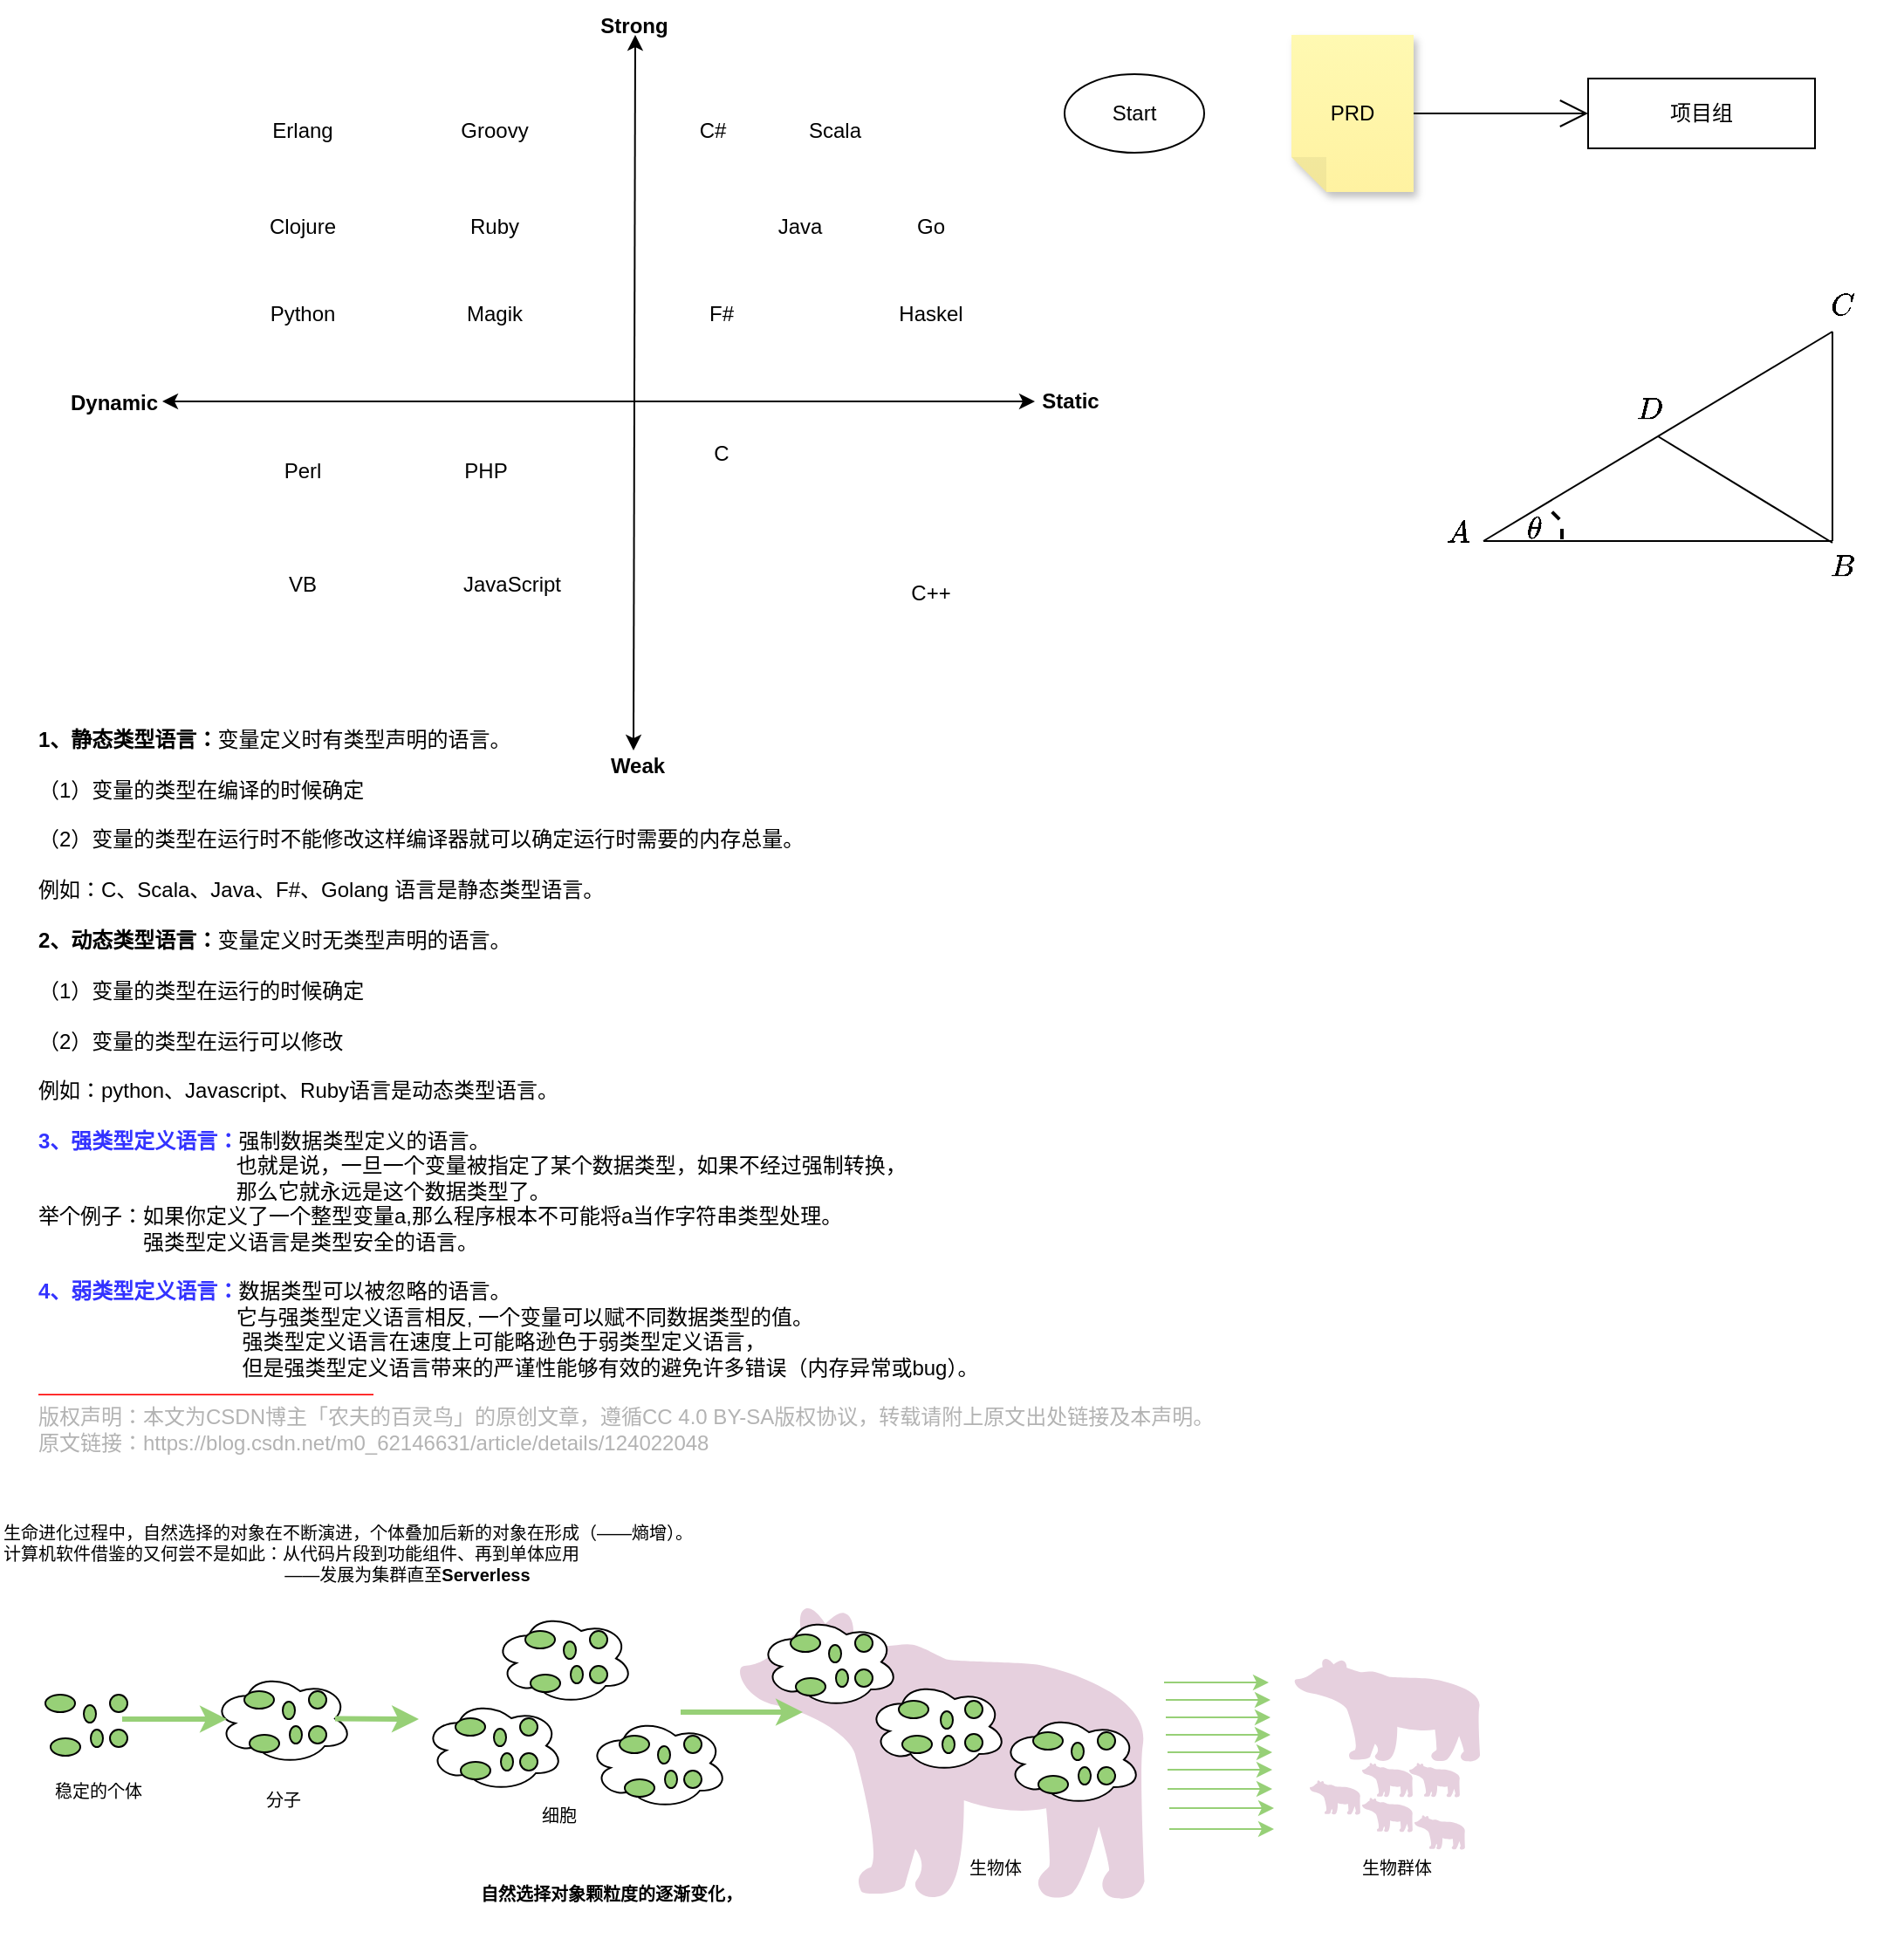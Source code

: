 <mxfile version="20.5.3" type="github">
  <diagram id="FsugTDZhsFtz22bxQlfl" name="第 1 页">
    <mxGraphModel dx="613" dy="744" grid="1" gridSize="10" guides="1" tooltips="1" connect="1" arrows="1" fold="1" page="1" pageScale="1" pageWidth="827" pageHeight="1169" math="1" shadow="0">
      <root>
        <mxCell id="0" />
        <mxCell id="1" parent="0" />
        <mxCell id="dU-uhVvhrNW5YeMp7AV7-25" value="&lt;div&gt;&lt;b&gt;1、静态类型语言：&lt;/b&gt;变量定义时有类型声明的语言。&lt;/div&gt;&lt;div&gt;&lt;br&gt;&lt;/div&gt;&lt;div&gt;（1）变量的类型在编译的时候确定&lt;/div&gt;&lt;div&gt;&lt;br&gt;&lt;/div&gt;&lt;div&gt;（2）变量的类型在运行时不能修改这样编译器就可以确定运行时需要的内存总量。&lt;/div&gt;&lt;div&gt;&lt;br&gt;&lt;/div&gt;&lt;div&gt;例如：C、Scala、Java、F#、Golang 语言是静态类型语言。&lt;/div&gt;&lt;div&gt;&lt;br&gt;&lt;/div&gt;&lt;div&gt;&lt;b&gt;2、动态类型语言：&lt;/b&gt;变量定义时无类型声明的语言。&lt;/div&gt;&lt;div&gt;&lt;br&gt;&lt;/div&gt;&lt;div&gt;（1）变量的类型在运行的时候确定&lt;/div&gt;&lt;div&gt;&lt;br&gt;&lt;/div&gt;&lt;div&gt;（2）变量的类型在运行可以修改&lt;/div&gt;&lt;div&gt;&lt;br&gt;&lt;/div&gt;&lt;div&gt;例如：python、Javascript、Ruby语言是动态类型语言。&lt;/div&gt;&lt;div&gt;&lt;br&gt;&lt;/div&gt;&lt;div&gt;&lt;b&gt;&lt;font color=&quot;#3333ff&quot;&gt;3、强类型定义语言：&lt;/font&gt;&lt;/b&gt;强制数据类型定义的语言。&lt;/div&gt;&lt;div&gt;&amp;nbsp; &amp;nbsp; &amp;nbsp; &amp;nbsp; &amp;nbsp; &amp;nbsp; &amp;nbsp; &amp;nbsp; &amp;nbsp; &amp;nbsp; &amp;nbsp; &amp;nbsp; &amp;nbsp; &amp;nbsp; &amp;nbsp; &amp;nbsp; &amp;nbsp; 也就是说，一旦一个变量被指定了某个数据类型，如果不经过强制转换，&lt;/div&gt;&lt;div&gt;&amp;nbsp; &amp;nbsp; &amp;nbsp; &amp;nbsp; &amp;nbsp; &amp;nbsp; &amp;nbsp; &amp;nbsp; &amp;nbsp; &amp;nbsp; &amp;nbsp; &amp;nbsp; &amp;nbsp; &amp;nbsp; &amp;nbsp; &amp;nbsp; &amp;nbsp; 那么它就永远是这个数据类型了。&lt;/div&gt;&lt;div&gt;举个例子：如果你定义了一个整型变量a,那么程序根本不可能将a当作字符串类型处理。&lt;/div&gt;&lt;div&gt;&amp;nbsp; &amp;nbsp; &amp;nbsp; &amp;nbsp; &amp;nbsp; &amp;nbsp; &amp;nbsp; &amp;nbsp; &amp;nbsp; 强类型定义语言是类型安全的语言。&lt;/div&gt;&lt;div&gt;&lt;br&gt;&lt;/div&gt;&lt;div&gt;&lt;b&gt;&lt;font color=&quot;#3333ff&quot;&gt;4、弱类型定义语言：&lt;/font&gt;&lt;/b&gt;数据类型可以被忽略的语言。&lt;/div&gt;&lt;div&gt;&amp;nbsp; &amp;nbsp; &amp;nbsp; &amp;nbsp; &amp;nbsp; &amp;nbsp; &amp;nbsp; &amp;nbsp; &amp;nbsp; &amp;nbsp; &amp;nbsp; &amp;nbsp; &amp;nbsp; &amp;nbsp; &amp;nbsp; &amp;nbsp; &amp;nbsp; 它与强类型定义语言相反, 一个变量可以赋不同数据类型的值。&lt;/div&gt;&lt;div&gt;&amp;nbsp; &amp;nbsp; &amp;nbsp; &amp;nbsp; &amp;nbsp; &amp;nbsp; &amp;nbsp; &amp;nbsp; &amp;nbsp; &amp;nbsp; &amp;nbsp; &amp;nbsp; &amp;nbsp; &amp;nbsp; &amp;nbsp; &amp;nbsp; &amp;nbsp; &amp;nbsp;强类型定义语言在速度上可能略逊色于弱类型定义语言，&lt;/div&gt;&lt;div&gt;&amp;nbsp; &amp;nbsp; &amp;nbsp; &amp;nbsp; &amp;nbsp; &amp;nbsp; &amp;nbsp; &amp;nbsp; &amp;nbsp; &amp;nbsp; &amp;nbsp; &amp;nbsp; &amp;nbsp; &amp;nbsp; &amp;nbsp; &amp;nbsp; &amp;nbsp; &amp;nbsp;但是强类型定义语言带来的严谨性能够有效的避免许多错误（内存异常或bug）。&lt;/div&gt;&lt;div&gt;&lt;font color=&quot;#ff0000&quot;&gt;————————————————&lt;/font&gt;&lt;/div&gt;&lt;div&gt;&lt;font color=&quot;#b3b3b3&quot;&gt;版权声明：本文为CSDN博主「农夫的百灵鸟」的原创文章，遵循CC 4.0 BY-SA版权协议，转载请附上原文出处链接及本声明。&lt;/font&gt;&lt;/div&gt;&lt;div&gt;&lt;font color=&quot;#b3b3b3&quot;&gt;原文链接：https://blog.csdn.net/m0_62146631/article/details/124022048&lt;/font&gt;&lt;/div&gt;" style="text;html=1;align=left;verticalAlign=middle;resizable=0;points=[];autosize=1;strokeColor=none;fillColor=none;" parent="1" vertex="1">
          <mxGeometry x="30" y="440" width="700" height="430" as="geometry" />
        </mxCell>
        <mxCell id="dU-uhVvhrNW5YeMp7AV7-26" value="" style="group" parent="1" vertex="1" connectable="0">
          <mxGeometry x="40" y="30" width="613" height="460" as="geometry" />
        </mxCell>
        <mxCell id="dU-uhVvhrNW5YeMp7AV7-1" value="" style="endArrow=classic;startArrow=classic;html=1;rounded=0;" parent="dU-uhVvhrNW5YeMp7AV7-26" edge="1">
          <mxGeometry width="50" height="50" relative="1" as="geometry">
            <mxPoint x="63" y="230" as="sourcePoint" />
            <mxPoint x="563" y="230" as="targetPoint" />
          </mxGeometry>
        </mxCell>
        <mxCell id="dU-uhVvhrNW5YeMp7AV7-2" value="" style="endArrow=classic;startArrow=classic;html=1;rounded=0;" parent="dU-uhVvhrNW5YeMp7AV7-26" edge="1">
          <mxGeometry width="50" height="50" relative="1" as="geometry">
            <mxPoint x="334" y="20" as="sourcePoint" />
            <mxPoint x="333" y="430" as="targetPoint" />
          </mxGeometry>
        </mxCell>
        <mxCell id="dU-uhVvhrNW5YeMp7AV7-3" value="&lt;b&gt;Weak&lt;/b&gt;" style="text;html=1;align=center;verticalAlign=middle;resizable=0;points=[];autosize=1;strokeColor=none;fillColor=none;" parent="dU-uhVvhrNW5YeMp7AV7-26" vertex="1">
          <mxGeometry x="310" y="424" width="50" height="30" as="geometry" />
        </mxCell>
        <mxCell id="dU-uhVvhrNW5YeMp7AV7-4" value="&lt;b&gt;Strong&lt;/b&gt;" style="text;html=1;align=center;verticalAlign=middle;resizable=0;points=[];autosize=1;strokeColor=none;fillColor=none;" parent="dU-uhVvhrNW5YeMp7AV7-26" vertex="1">
          <mxGeometry x="303" width="60" height="30" as="geometry" />
        </mxCell>
        <mxCell id="dU-uhVvhrNW5YeMp7AV7-5" value="&lt;b&gt;Static&lt;/b&gt;" style="text;html=1;align=center;verticalAlign=middle;resizable=0;points=[];autosize=1;strokeColor=none;fillColor=none;" parent="dU-uhVvhrNW5YeMp7AV7-26" vertex="1">
          <mxGeometry x="553" y="215" width="60" height="30" as="geometry" />
        </mxCell>
        <mxCell id="dU-uhVvhrNW5YeMp7AV7-6" value="&lt;b&gt;Dynamic&lt;/b&gt;" style="text;html=1;align=center;verticalAlign=middle;resizable=0;points=[];autosize=1;strokeColor=none;fillColor=none;" parent="dU-uhVvhrNW5YeMp7AV7-26" vertex="1">
          <mxGeometry y="216" width="70" height="30" as="geometry" />
        </mxCell>
        <mxCell id="dU-uhVvhrNW5YeMp7AV7-7" value="C#" style="text;html=1;align=center;verticalAlign=middle;resizable=0;points=[];autosize=1;strokeColor=none;fillColor=none;" parent="dU-uhVvhrNW5YeMp7AV7-26" vertex="1">
          <mxGeometry x="358" y="60" width="40" height="30" as="geometry" />
        </mxCell>
        <mxCell id="dU-uhVvhrNW5YeMp7AV7-8" value="Scala" style="text;html=1;align=center;verticalAlign=middle;resizable=0;points=[];autosize=1;strokeColor=none;fillColor=none;" parent="dU-uhVvhrNW5YeMp7AV7-26" vertex="1">
          <mxGeometry x="423" y="60" width="50" height="30" as="geometry" />
        </mxCell>
        <mxCell id="dU-uhVvhrNW5YeMp7AV7-9" value="Java" style="text;html=1;align=center;verticalAlign=middle;resizable=0;points=[];autosize=1;strokeColor=none;fillColor=none;" parent="dU-uhVvhrNW5YeMp7AV7-26" vertex="1">
          <mxGeometry x="403" y="115" width="50" height="30" as="geometry" />
        </mxCell>
        <mxCell id="dU-uhVvhrNW5YeMp7AV7-10" value="Go" style="text;html=1;align=center;verticalAlign=middle;resizable=0;points=[];autosize=1;strokeColor=none;fillColor=none;" parent="dU-uhVvhrNW5YeMp7AV7-26" vertex="1">
          <mxGeometry x="483" y="115" width="40" height="30" as="geometry" />
        </mxCell>
        <mxCell id="dU-uhVvhrNW5YeMp7AV7-11" value="F#" style="text;html=1;align=center;verticalAlign=middle;resizable=0;points=[];autosize=1;strokeColor=none;fillColor=none;" parent="dU-uhVvhrNW5YeMp7AV7-26" vertex="1">
          <mxGeometry x="363" y="165" width="40" height="30" as="geometry" />
        </mxCell>
        <mxCell id="dU-uhVvhrNW5YeMp7AV7-12" value="Haskel" style="text;html=1;align=center;verticalAlign=middle;resizable=0;points=[];autosize=1;strokeColor=none;fillColor=none;" parent="dU-uhVvhrNW5YeMp7AV7-26" vertex="1">
          <mxGeometry x="473" y="165" width="60" height="30" as="geometry" />
        </mxCell>
        <mxCell id="dU-uhVvhrNW5YeMp7AV7-13" value="Erlang" style="text;html=1;align=center;verticalAlign=middle;resizable=0;points=[];autosize=1;strokeColor=none;fillColor=none;" parent="dU-uhVvhrNW5YeMp7AV7-26" vertex="1">
          <mxGeometry x="113" y="60" width="60" height="30" as="geometry" />
        </mxCell>
        <mxCell id="dU-uhVvhrNW5YeMp7AV7-14" value="Groovy" style="text;html=1;align=center;verticalAlign=middle;resizable=0;points=[];autosize=1;strokeColor=none;fillColor=none;" parent="dU-uhVvhrNW5YeMp7AV7-26" vertex="1">
          <mxGeometry x="223" y="60" width="60" height="30" as="geometry" />
        </mxCell>
        <mxCell id="dU-uhVvhrNW5YeMp7AV7-15" value="Clojure" style="text;html=1;align=center;verticalAlign=middle;resizable=0;points=[];autosize=1;strokeColor=none;fillColor=none;" parent="dU-uhVvhrNW5YeMp7AV7-26" vertex="1">
          <mxGeometry x="113" y="115" width="60" height="30" as="geometry" />
        </mxCell>
        <mxCell id="dU-uhVvhrNW5YeMp7AV7-16" value="Ruby" style="text;html=1;align=center;verticalAlign=middle;resizable=0;points=[];autosize=1;strokeColor=none;fillColor=none;" parent="dU-uhVvhrNW5YeMp7AV7-26" vertex="1">
          <mxGeometry x="228" y="115" width="50" height="30" as="geometry" />
        </mxCell>
        <mxCell id="dU-uhVvhrNW5YeMp7AV7-17" value="Python" style="text;html=1;align=center;verticalAlign=middle;resizable=0;points=[];autosize=1;strokeColor=none;fillColor=none;" parent="dU-uhVvhrNW5YeMp7AV7-26" vertex="1">
          <mxGeometry x="113" y="165" width="60" height="30" as="geometry" />
        </mxCell>
        <mxCell id="dU-uhVvhrNW5YeMp7AV7-18" value="Magik" style="text;html=1;align=center;verticalAlign=middle;resizable=0;points=[];autosize=1;strokeColor=none;fillColor=none;" parent="dU-uhVvhrNW5YeMp7AV7-26" vertex="1">
          <mxGeometry x="223" y="165" width="60" height="30" as="geometry" />
        </mxCell>
        <mxCell id="dU-uhVvhrNW5YeMp7AV7-19" value="Perl" style="text;html=1;align=center;verticalAlign=middle;resizable=0;points=[];autosize=1;strokeColor=none;fillColor=none;" parent="dU-uhVvhrNW5YeMp7AV7-26" vertex="1">
          <mxGeometry x="123" y="255" width="40" height="30" as="geometry" />
        </mxCell>
        <mxCell id="dU-uhVvhrNW5YeMp7AV7-20" value="PHP" style="text;html=1;align=center;verticalAlign=middle;resizable=0;points=[];autosize=1;strokeColor=none;fillColor=none;" parent="dU-uhVvhrNW5YeMp7AV7-26" vertex="1">
          <mxGeometry x="223" y="255" width="50" height="30" as="geometry" />
        </mxCell>
        <mxCell id="dU-uhVvhrNW5YeMp7AV7-21" value="VB" style="text;html=1;align=center;verticalAlign=middle;resizable=0;points=[];autosize=1;strokeColor=none;fillColor=none;" parent="dU-uhVvhrNW5YeMp7AV7-26" vertex="1">
          <mxGeometry x="123" y="320" width="40" height="30" as="geometry" />
        </mxCell>
        <mxCell id="dU-uhVvhrNW5YeMp7AV7-22" value="JavaScript" style="text;html=1;align=center;verticalAlign=middle;resizable=0;points=[];autosize=1;strokeColor=none;fillColor=none;" parent="dU-uhVvhrNW5YeMp7AV7-26" vertex="1">
          <mxGeometry x="223" y="320" width="80" height="30" as="geometry" />
        </mxCell>
        <mxCell id="dU-uhVvhrNW5YeMp7AV7-23" value="C" style="text;html=1;align=center;verticalAlign=middle;resizable=0;points=[];autosize=1;strokeColor=none;fillColor=none;" parent="dU-uhVvhrNW5YeMp7AV7-26" vertex="1">
          <mxGeometry x="368" y="245" width="30" height="30" as="geometry" />
        </mxCell>
        <mxCell id="dU-uhVvhrNW5YeMp7AV7-24" value="C++" style="text;html=1;align=center;verticalAlign=middle;resizable=0;points=[];autosize=1;strokeColor=none;fillColor=none;" parent="dU-uhVvhrNW5YeMp7AV7-26" vertex="1">
          <mxGeometry x="478" y="325" width="50" height="30" as="geometry" />
        </mxCell>
        <mxCell id="dU-uhVvhrNW5YeMp7AV7-145" value="&lt;div style=&quot;&quot;&gt;&lt;span style=&quot;color: rgb(0, 0, 0); background-color: initial;&quot;&gt;生命进化过程中，自然选择的对象在不断演进，个体叠加后新的对象在形成（——熵增）。&lt;/span&gt;&lt;/div&gt;&lt;font color=&quot;#000000&quot;&gt;&lt;div style=&quot;&quot;&gt;&lt;span style=&quot;background-color: initial;&quot;&gt;计算机软件借鉴的又何尝不是如此：从代码片段到功能组件、再到单体应用&lt;/span&gt;&lt;/div&gt;&lt;div style=&quot;&quot;&gt;&lt;span style=&quot;background-color: initial;&quot;&gt;&amp;nbsp; &amp;nbsp; &amp;nbsp; &amp;nbsp; &amp;nbsp; &amp;nbsp; &amp;nbsp; &amp;nbsp; &amp;nbsp; &amp;nbsp; &amp;nbsp; &amp;nbsp; &amp;nbsp; &amp;nbsp; &amp;nbsp; &amp;nbsp; &amp;nbsp; &amp;nbsp; &amp;nbsp; &amp;nbsp; &amp;nbsp; &amp;nbsp; &amp;nbsp; &amp;nbsp; &amp;nbsp; &amp;nbsp; &amp;nbsp; &amp;nbsp; &amp;nbsp; ——发展为集群直至&lt;/span&gt;&lt;b style=&quot;background-color: initial;&quot;&gt;Serverless&lt;/b&gt;&lt;/div&gt;&lt;/font&gt;" style="text;html=1;align=left;verticalAlign=middle;resizable=0;points=[];autosize=1;strokeColor=none;fillColor=none;fontSize=10;fontColor=#B3B3B3;" parent="1" vertex="1">
          <mxGeometry x="10" y="890" width="500" height="60" as="geometry" />
        </mxCell>
        <mxCell id="dU-uhVvhrNW5YeMp7AV7-151" value="" style="group" parent="1" vertex="1" connectable="0">
          <mxGeometry x="25.5" y="950" width="644.5" height="190" as="geometry" />
        </mxCell>
        <mxCell id="dU-uhVvhrNW5YeMp7AV7-149" value="" style="shape=mxgraph.signs.animals.bear_2;html=1;pointerEvents=1;fillColor=#E6D0DE;strokeColor=none;verticalLabelPosition=bottom;verticalAlign=top;align=center;sketch=0;fontSize=10;fontColor=#000000;" parent="dU-uhVvhrNW5YeMp7AV7-151" vertex="1">
          <mxGeometry x="404.5" width="240" height="170" as="geometry" />
        </mxCell>
        <mxCell id="dU-uhVvhrNW5YeMp7AV7-28" value="" style="ellipse;whiteSpace=wrap;html=1;fontSize=10;fontColor=#B3B3B3;fillColor=#97D077;" parent="dU-uhVvhrNW5YeMp7AV7-151" vertex="1">
          <mxGeometry x="10.5" y="51" width="17" height="10" as="geometry" />
        </mxCell>
        <mxCell id="dU-uhVvhrNW5YeMp7AV7-29" value="" style="ellipse;whiteSpace=wrap;html=1;fontSize=10;fontColor=#B3B3B3;fillColor=#97D077;" parent="dU-uhVvhrNW5YeMp7AV7-151" vertex="1">
          <mxGeometry x="32.5" y="57" width="7" height="10" as="geometry" />
        </mxCell>
        <mxCell id="dU-uhVvhrNW5YeMp7AV7-30" value="" style="ellipse;whiteSpace=wrap;html=1;fontSize=10;fontColor=#B3B3B3;fillColor=#97D077;" parent="dU-uhVvhrNW5YeMp7AV7-151" vertex="1">
          <mxGeometry x="47.5" y="51" width="10" height="10" as="geometry" />
        </mxCell>
        <mxCell id="dU-uhVvhrNW5YeMp7AV7-31" value="" style="ellipse;whiteSpace=wrap;html=1;fontSize=10;fontColor=#B3B3B3;fillColor=#97D077;" parent="dU-uhVvhrNW5YeMp7AV7-151" vertex="1">
          <mxGeometry x="13.5" y="76" width="17" height="10" as="geometry" />
        </mxCell>
        <mxCell id="dU-uhVvhrNW5YeMp7AV7-36" value="" style="ellipse;whiteSpace=wrap;html=1;fontSize=10;fontColor=#B3B3B3;fillColor=#97D077;" parent="dU-uhVvhrNW5YeMp7AV7-151" vertex="1">
          <mxGeometry x="47.5" y="71" width="10" height="10" as="geometry" />
        </mxCell>
        <mxCell id="dU-uhVvhrNW5YeMp7AV7-41" value="" style="ellipse;whiteSpace=wrap;html=1;fontSize=10;fontColor=#B3B3B3;fillColor=#97D077;" parent="dU-uhVvhrNW5YeMp7AV7-151" vertex="1">
          <mxGeometry x="36.5" y="71" width="7" height="10" as="geometry" />
        </mxCell>
        <mxCell id="dU-uhVvhrNW5YeMp7AV7-48" value="" style="group" parent="dU-uhVvhrNW5YeMp7AV7-151" vertex="1" connectable="0">
          <mxGeometry x="106.5" y="38.5" width="80" height="52.5" as="geometry" />
        </mxCell>
        <mxCell id="dU-uhVvhrNW5YeMp7AV7-37" value="" style="ellipse;shape=cloud;whiteSpace=wrap;html=1;fontSize=10;fontColor=#B3B3B3;fillColor=#FFFFFF;" parent="dU-uhVvhrNW5YeMp7AV7-48" vertex="1">
          <mxGeometry width="80" height="52.5" as="geometry" />
        </mxCell>
        <mxCell id="dU-uhVvhrNW5YeMp7AV7-42" value="" style="ellipse;whiteSpace=wrap;html=1;fontSize=10;fontColor=#B3B3B3;fillColor=#97D077;" parent="dU-uhVvhrNW5YeMp7AV7-48" vertex="1">
          <mxGeometry x="18" y="10.5" width="17" height="10" as="geometry" />
        </mxCell>
        <mxCell id="dU-uhVvhrNW5YeMp7AV7-43" value="" style="ellipse;whiteSpace=wrap;html=1;fontSize=10;fontColor=#B3B3B3;fillColor=#97D077;" parent="dU-uhVvhrNW5YeMp7AV7-48" vertex="1">
          <mxGeometry x="40" y="16.5" width="7" height="10" as="geometry" />
        </mxCell>
        <mxCell id="dU-uhVvhrNW5YeMp7AV7-44" value="" style="ellipse;whiteSpace=wrap;html=1;fontSize=10;fontColor=#B3B3B3;fillColor=#97D077;" parent="dU-uhVvhrNW5YeMp7AV7-48" vertex="1">
          <mxGeometry x="55" y="10.5" width="10" height="10" as="geometry" />
        </mxCell>
        <mxCell id="dU-uhVvhrNW5YeMp7AV7-45" value="" style="ellipse;whiteSpace=wrap;html=1;fontSize=10;fontColor=#B3B3B3;fillColor=#97D077;" parent="dU-uhVvhrNW5YeMp7AV7-48" vertex="1">
          <mxGeometry x="21" y="35.5" width="17" height="10" as="geometry" />
        </mxCell>
        <mxCell id="dU-uhVvhrNW5YeMp7AV7-46" value="" style="ellipse;whiteSpace=wrap;html=1;fontSize=10;fontColor=#B3B3B3;fillColor=#97D077;" parent="dU-uhVvhrNW5YeMp7AV7-48" vertex="1">
          <mxGeometry x="55" y="30.5" width="10" height="10" as="geometry" />
        </mxCell>
        <mxCell id="dU-uhVvhrNW5YeMp7AV7-47" value="" style="ellipse;whiteSpace=wrap;html=1;fontSize=10;fontColor=#B3B3B3;fillColor=#97D077;" parent="dU-uhVvhrNW5YeMp7AV7-48" vertex="1">
          <mxGeometry x="44" y="30.5" width="7" height="10" as="geometry" />
        </mxCell>
        <mxCell id="dU-uhVvhrNW5YeMp7AV7-49" value="" style="group" parent="dU-uhVvhrNW5YeMp7AV7-151" vertex="1" connectable="0">
          <mxGeometry x="267.5" y="4" width="80" height="52.5" as="geometry" />
        </mxCell>
        <mxCell id="dU-uhVvhrNW5YeMp7AV7-50" value="" style="ellipse;shape=cloud;whiteSpace=wrap;html=1;fontSize=10;fontColor=#B3B3B3;fillColor=#FFFFFF;" parent="dU-uhVvhrNW5YeMp7AV7-49" vertex="1">
          <mxGeometry width="80" height="52.5" as="geometry" />
        </mxCell>
        <mxCell id="dU-uhVvhrNW5YeMp7AV7-51" value="" style="ellipse;whiteSpace=wrap;html=1;fontSize=10;fontColor=#B3B3B3;fillColor=#97D077;" parent="dU-uhVvhrNW5YeMp7AV7-49" vertex="1">
          <mxGeometry x="18" y="10.5" width="17" height="10" as="geometry" />
        </mxCell>
        <mxCell id="dU-uhVvhrNW5YeMp7AV7-52" value="" style="ellipse;whiteSpace=wrap;html=1;fontSize=10;fontColor=#B3B3B3;fillColor=#97D077;" parent="dU-uhVvhrNW5YeMp7AV7-49" vertex="1">
          <mxGeometry x="40" y="16.5" width="7" height="10" as="geometry" />
        </mxCell>
        <mxCell id="dU-uhVvhrNW5YeMp7AV7-53" value="" style="ellipse;whiteSpace=wrap;html=1;fontSize=10;fontColor=#B3B3B3;fillColor=#97D077;" parent="dU-uhVvhrNW5YeMp7AV7-49" vertex="1">
          <mxGeometry x="55" y="10.5" width="10" height="10" as="geometry" />
        </mxCell>
        <mxCell id="dU-uhVvhrNW5YeMp7AV7-54" value="" style="ellipse;whiteSpace=wrap;html=1;fontSize=10;fontColor=#B3B3B3;fillColor=#97D077;" parent="dU-uhVvhrNW5YeMp7AV7-49" vertex="1">
          <mxGeometry x="21" y="35.5" width="17" height="10" as="geometry" />
        </mxCell>
        <mxCell id="dU-uhVvhrNW5YeMp7AV7-55" value="" style="ellipse;whiteSpace=wrap;html=1;fontSize=10;fontColor=#B3B3B3;fillColor=#97D077;" parent="dU-uhVvhrNW5YeMp7AV7-49" vertex="1">
          <mxGeometry x="55" y="30.5" width="10" height="10" as="geometry" />
        </mxCell>
        <mxCell id="dU-uhVvhrNW5YeMp7AV7-56" value="" style="ellipse;whiteSpace=wrap;html=1;fontSize=10;fontColor=#B3B3B3;fillColor=#97D077;" parent="dU-uhVvhrNW5YeMp7AV7-49" vertex="1">
          <mxGeometry x="44" y="30.5" width="7" height="10" as="geometry" />
        </mxCell>
        <mxCell id="dU-uhVvhrNW5YeMp7AV7-57" value="" style="group" parent="dU-uhVvhrNW5YeMp7AV7-151" vertex="1" connectable="0">
          <mxGeometry x="227.5" y="54" width="80" height="52.5" as="geometry" />
        </mxCell>
        <mxCell id="dU-uhVvhrNW5YeMp7AV7-58" value="" style="ellipse;shape=cloud;whiteSpace=wrap;html=1;fontSize=10;fontColor=#B3B3B3;fillColor=#FFFFFF;" parent="dU-uhVvhrNW5YeMp7AV7-57" vertex="1">
          <mxGeometry width="80" height="52.5" as="geometry" />
        </mxCell>
        <mxCell id="dU-uhVvhrNW5YeMp7AV7-59" value="" style="ellipse;whiteSpace=wrap;html=1;fontSize=10;fontColor=#B3B3B3;fillColor=#97D077;" parent="dU-uhVvhrNW5YeMp7AV7-57" vertex="1">
          <mxGeometry x="18" y="10.5" width="17" height="10" as="geometry" />
        </mxCell>
        <mxCell id="dU-uhVvhrNW5YeMp7AV7-60" value="" style="ellipse;whiteSpace=wrap;html=1;fontSize=10;fontColor=#B3B3B3;fillColor=#97D077;" parent="dU-uhVvhrNW5YeMp7AV7-57" vertex="1">
          <mxGeometry x="40" y="16.5" width="7" height="10" as="geometry" />
        </mxCell>
        <mxCell id="dU-uhVvhrNW5YeMp7AV7-61" value="" style="ellipse;whiteSpace=wrap;html=1;fontSize=10;fontColor=#B3B3B3;fillColor=#97D077;" parent="dU-uhVvhrNW5YeMp7AV7-57" vertex="1">
          <mxGeometry x="55" y="10.5" width="10" height="10" as="geometry" />
        </mxCell>
        <mxCell id="dU-uhVvhrNW5YeMp7AV7-62" value="" style="ellipse;whiteSpace=wrap;html=1;fontSize=10;fontColor=#B3B3B3;fillColor=#97D077;" parent="dU-uhVvhrNW5YeMp7AV7-57" vertex="1">
          <mxGeometry x="21" y="35.5" width="17" height="10" as="geometry" />
        </mxCell>
        <mxCell id="dU-uhVvhrNW5YeMp7AV7-63" value="" style="ellipse;whiteSpace=wrap;html=1;fontSize=10;fontColor=#B3B3B3;fillColor=#97D077;" parent="dU-uhVvhrNW5YeMp7AV7-57" vertex="1">
          <mxGeometry x="55" y="30.5" width="10" height="10" as="geometry" />
        </mxCell>
        <mxCell id="dU-uhVvhrNW5YeMp7AV7-64" value="" style="ellipse;whiteSpace=wrap;html=1;fontSize=10;fontColor=#B3B3B3;fillColor=#97D077;" parent="dU-uhVvhrNW5YeMp7AV7-57" vertex="1">
          <mxGeometry x="44" y="30.5" width="7" height="10" as="geometry" />
        </mxCell>
        <mxCell id="dU-uhVvhrNW5YeMp7AV7-65" value="" style="group" parent="dU-uhVvhrNW5YeMp7AV7-151" vertex="1" connectable="0">
          <mxGeometry x="321.5" y="64" width="80" height="52.5" as="geometry" />
        </mxCell>
        <mxCell id="dU-uhVvhrNW5YeMp7AV7-66" value="" style="ellipse;shape=cloud;whiteSpace=wrap;html=1;fontSize=10;fontColor=#B3B3B3;fillColor=#FFFFFF;" parent="dU-uhVvhrNW5YeMp7AV7-65" vertex="1">
          <mxGeometry width="80" height="52.5" as="geometry" />
        </mxCell>
        <mxCell id="dU-uhVvhrNW5YeMp7AV7-67" value="" style="ellipse;whiteSpace=wrap;html=1;fontSize=10;fontColor=#B3B3B3;fillColor=#97D077;" parent="dU-uhVvhrNW5YeMp7AV7-65" vertex="1">
          <mxGeometry x="18" y="10.5" width="17" height="10" as="geometry" />
        </mxCell>
        <mxCell id="dU-uhVvhrNW5YeMp7AV7-68" value="" style="ellipse;whiteSpace=wrap;html=1;fontSize=10;fontColor=#B3B3B3;fillColor=#97D077;" parent="dU-uhVvhrNW5YeMp7AV7-65" vertex="1">
          <mxGeometry x="40" y="16.5" width="7" height="10" as="geometry" />
        </mxCell>
        <mxCell id="dU-uhVvhrNW5YeMp7AV7-69" value="" style="ellipse;whiteSpace=wrap;html=1;fontSize=10;fontColor=#B3B3B3;fillColor=#97D077;" parent="dU-uhVvhrNW5YeMp7AV7-65" vertex="1">
          <mxGeometry x="55" y="10.5" width="10" height="10" as="geometry" />
        </mxCell>
        <mxCell id="dU-uhVvhrNW5YeMp7AV7-70" value="" style="ellipse;whiteSpace=wrap;html=1;fontSize=10;fontColor=#B3B3B3;fillColor=#97D077;" parent="dU-uhVvhrNW5YeMp7AV7-65" vertex="1">
          <mxGeometry x="21" y="35.5" width="17" height="10" as="geometry" />
        </mxCell>
        <mxCell id="dU-uhVvhrNW5YeMp7AV7-71" value="" style="ellipse;whiteSpace=wrap;html=1;fontSize=10;fontColor=#B3B3B3;fillColor=#97D077;" parent="dU-uhVvhrNW5YeMp7AV7-65" vertex="1">
          <mxGeometry x="55" y="30.5" width="10" height="10" as="geometry" />
        </mxCell>
        <mxCell id="dU-uhVvhrNW5YeMp7AV7-72" value="" style="ellipse;whiteSpace=wrap;html=1;fontSize=10;fontColor=#B3B3B3;fillColor=#97D077;" parent="dU-uhVvhrNW5YeMp7AV7-65" vertex="1">
          <mxGeometry x="44" y="30.5" width="7" height="10" as="geometry" />
        </mxCell>
        <mxCell id="dU-uhVvhrNW5YeMp7AV7-118" value="" style="group" parent="dU-uhVvhrNW5YeMp7AV7-151" vertex="1" connectable="0">
          <mxGeometry x="419.5" y="6" width="80" height="52.5" as="geometry" />
        </mxCell>
        <mxCell id="dU-uhVvhrNW5YeMp7AV7-119" value="" style="ellipse;shape=cloud;whiteSpace=wrap;html=1;fontSize=10;fontColor=#B3B3B3;fillColor=#FFFFFF;" parent="dU-uhVvhrNW5YeMp7AV7-118" vertex="1">
          <mxGeometry width="80" height="52.5" as="geometry" />
        </mxCell>
        <mxCell id="dU-uhVvhrNW5YeMp7AV7-150" value="" style="group" parent="dU-uhVvhrNW5YeMp7AV7-118" vertex="1" connectable="0">
          <mxGeometry x="18" y="10.5" width="47" height="35" as="geometry" />
        </mxCell>
        <mxCell id="dU-uhVvhrNW5YeMp7AV7-120" value="" style="ellipse;whiteSpace=wrap;html=1;fontSize=10;fontColor=#B3B3B3;fillColor=#97D077;" parent="dU-uhVvhrNW5YeMp7AV7-150" vertex="1">
          <mxGeometry width="17" height="10" as="geometry" />
        </mxCell>
        <mxCell id="dU-uhVvhrNW5YeMp7AV7-121" value="" style="ellipse;whiteSpace=wrap;html=1;fontSize=10;fontColor=#B3B3B3;fillColor=#97D077;" parent="dU-uhVvhrNW5YeMp7AV7-150" vertex="1">
          <mxGeometry x="22" y="6" width="7" height="10" as="geometry" />
        </mxCell>
        <mxCell id="dU-uhVvhrNW5YeMp7AV7-122" value="" style="ellipse;whiteSpace=wrap;html=1;fontSize=10;fontColor=#B3B3B3;fillColor=#97D077;" parent="dU-uhVvhrNW5YeMp7AV7-150" vertex="1">
          <mxGeometry x="37" width="10" height="10" as="geometry" />
        </mxCell>
        <mxCell id="dU-uhVvhrNW5YeMp7AV7-123" value="" style="ellipse;whiteSpace=wrap;html=1;fontSize=10;fontColor=#B3B3B3;fillColor=#97D077;" parent="dU-uhVvhrNW5YeMp7AV7-150" vertex="1">
          <mxGeometry x="3" y="25" width="17" height="10" as="geometry" />
        </mxCell>
        <mxCell id="dU-uhVvhrNW5YeMp7AV7-124" value="" style="ellipse;whiteSpace=wrap;html=1;fontSize=10;fontColor=#B3B3B3;fillColor=#97D077;" parent="dU-uhVvhrNW5YeMp7AV7-150" vertex="1">
          <mxGeometry x="37" y="20" width="10" height="10" as="geometry" />
        </mxCell>
        <mxCell id="dU-uhVvhrNW5YeMp7AV7-125" value="" style="ellipse;whiteSpace=wrap;html=1;fontSize=10;fontColor=#B3B3B3;fillColor=#97D077;" parent="dU-uhVvhrNW5YeMp7AV7-150" vertex="1">
          <mxGeometry x="26" y="20" width="7" height="10" as="geometry" />
        </mxCell>
        <mxCell id="dU-uhVvhrNW5YeMp7AV7-126" value="" style="group" parent="dU-uhVvhrNW5YeMp7AV7-151" vertex="1" connectable="0">
          <mxGeometry x="464.5" y="52" width="80" height="52.5" as="geometry" />
        </mxCell>
        <mxCell id="dU-uhVvhrNW5YeMp7AV7-127" value="" style="ellipse;shape=cloud;whiteSpace=wrap;html=1;fontSize=10;fontColor=#B3B3B3;fillColor=#FFFFFF;" parent="dU-uhVvhrNW5YeMp7AV7-126" vertex="1">
          <mxGeometry x="17" y="-9" width="80" height="52.5" as="geometry" />
        </mxCell>
        <mxCell id="dU-uhVvhrNW5YeMp7AV7-128" value="" style="ellipse;whiteSpace=wrap;html=1;fontSize=10;fontColor=#B3B3B3;fillColor=#97D077;" parent="dU-uhVvhrNW5YeMp7AV7-126" vertex="1">
          <mxGeometry x="35" y="2.5" width="17" height="10" as="geometry" />
        </mxCell>
        <mxCell id="dU-uhVvhrNW5YeMp7AV7-129" value="" style="ellipse;whiteSpace=wrap;html=1;fontSize=10;fontColor=#B3B3B3;fillColor=#97D077;" parent="dU-uhVvhrNW5YeMp7AV7-126" vertex="1">
          <mxGeometry x="59" y="8.5" width="7" height="10" as="geometry" />
        </mxCell>
        <mxCell id="dU-uhVvhrNW5YeMp7AV7-130" value="" style="ellipse;whiteSpace=wrap;html=1;fontSize=10;fontColor=#B3B3B3;fillColor=#97D077;" parent="dU-uhVvhrNW5YeMp7AV7-126" vertex="1">
          <mxGeometry x="73" y="2.5" width="10" height="10" as="geometry" />
        </mxCell>
        <mxCell id="dU-uhVvhrNW5YeMp7AV7-131" value="" style="ellipse;whiteSpace=wrap;html=1;fontSize=10;fontColor=#B3B3B3;fillColor=#97D077;" parent="dU-uhVvhrNW5YeMp7AV7-126" vertex="1">
          <mxGeometry x="37" y="22.5" width="17" height="10" as="geometry" />
        </mxCell>
        <mxCell id="dU-uhVvhrNW5YeMp7AV7-132" value="" style="ellipse;whiteSpace=wrap;html=1;fontSize=10;fontColor=#B3B3B3;fillColor=#97D077;" parent="dU-uhVvhrNW5YeMp7AV7-126" vertex="1">
          <mxGeometry x="73" y="21.5" width="10" height="10" as="geometry" />
        </mxCell>
        <mxCell id="dU-uhVvhrNW5YeMp7AV7-133" value="" style="ellipse;whiteSpace=wrap;html=1;fontSize=10;fontColor=#B3B3B3;fillColor=#97D077;" parent="dU-uhVvhrNW5YeMp7AV7-126" vertex="1">
          <mxGeometry x="60" y="22.5" width="7" height="10" as="geometry" />
        </mxCell>
        <mxCell id="dU-uhVvhrNW5YeMp7AV7-134" value="" style="group" parent="dU-uhVvhrNW5YeMp7AV7-151" vertex="1" connectable="0">
          <mxGeometry x="558.5" y="62" width="80" height="52.5" as="geometry" />
        </mxCell>
        <mxCell id="dU-uhVvhrNW5YeMp7AV7-135" value="" style="ellipse;shape=cloud;whiteSpace=wrap;html=1;fontSize=10;fontColor=#B3B3B3;fillColor=#FFFFFF;" parent="dU-uhVvhrNW5YeMp7AV7-134" vertex="1">
          <mxGeometry width="80" height="52.5" as="geometry" />
        </mxCell>
        <mxCell id="dU-uhVvhrNW5YeMp7AV7-136" value="" style="ellipse;whiteSpace=wrap;html=1;fontSize=10;fontColor=#B3B3B3;fillColor=#97D077;" parent="dU-uhVvhrNW5YeMp7AV7-134" vertex="1">
          <mxGeometry x="18" y="10.5" width="17" height="10" as="geometry" />
        </mxCell>
        <mxCell id="dU-uhVvhrNW5YeMp7AV7-137" value="" style="ellipse;whiteSpace=wrap;html=1;fontSize=10;fontColor=#B3B3B3;fillColor=#97D077;" parent="dU-uhVvhrNW5YeMp7AV7-134" vertex="1">
          <mxGeometry x="40" y="16.5" width="7" height="10" as="geometry" />
        </mxCell>
        <mxCell id="dU-uhVvhrNW5YeMp7AV7-138" value="" style="ellipse;whiteSpace=wrap;html=1;fontSize=10;fontColor=#B3B3B3;fillColor=#97D077;" parent="dU-uhVvhrNW5YeMp7AV7-134" vertex="1">
          <mxGeometry x="55" y="10.5" width="10" height="10" as="geometry" />
        </mxCell>
        <mxCell id="dU-uhVvhrNW5YeMp7AV7-139" value="" style="ellipse;whiteSpace=wrap;html=1;fontSize=10;fontColor=#B3B3B3;fillColor=#97D077;" parent="dU-uhVvhrNW5YeMp7AV7-134" vertex="1">
          <mxGeometry x="21" y="35.5" width="17" height="10" as="geometry" />
        </mxCell>
        <mxCell id="dU-uhVvhrNW5YeMp7AV7-140" value="" style="ellipse;whiteSpace=wrap;html=1;fontSize=10;fontColor=#B3B3B3;fillColor=#97D077;" parent="dU-uhVvhrNW5YeMp7AV7-134" vertex="1">
          <mxGeometry x="55" y="30.5" width="10" height="10" as="geometry" />
        </mxCell>
        <mxCell id="dU-uhVvhrNW5YeMp7AV7-141" value="" style="ellipse;whiteSpace=wrap;html=1;fontSize=10;fontColor=#B3B3B3;fillColor=#97D077;" parent="dU-uhVvhrNW5YeMp7AV7-134" vertex="1">
          <mxGeometry x="44" y="30.5" width="7" height="10" as="geometry" />
        </mxCell>
        <mxCell id="dU-uhVvhrNW5YeMp7AV7-142" value="" style="endArrow=classic;html=1;rounded=0;fontSize=10;fontColor=#B3B3B3;entryX=0.1;entryY=0.505;entryDx=0;entryDy=0;entryPerimeter=0;strokeColor=#97D077;strokeWidth=3;" parent="dU-uhVvhrNW5YeMp7AV7-151" target="dU-uhVvhrNW5YeMp7AV7-37" edge="1">
          <mxGeometry width="50" height="50" relative="1" as="geometry">
            <mxPoint x="54.5" y="65" as="sourcePoint" />
            <mxPoint x="114.5" y="111" as="targetPoint" />
          </mxGeometry>
        </mxCell>
        <mxCell id="dU-uhVvhrNW5YeMp7AV7-143" value="" style="endArrow=classic;html=1;rounded=0;fontSize=10;fontColor=#B3B3B3;strokeColor=#97D077;strokeWidth=3;exitX=0.875;exitY=0.5;exitDx=0;exitDy=0;exitPerimeter=0;" parent="dU-uhVvhrNW5YeMp7AV7-151" source="dU-uhVvhrNW5YeMp7AV7-37" edge="1">
          <mxGeometry width="50" height="50" relative="1" as="geometry">
            <mxPoint x="64.5" y="75" as="sourcePoint" />
            <mxPoint x="224.5" y="65" as="targetPoint" />
          </mxGeometry>
        </mxCell>
        <mxCell id="dU-uhVvhrNW5YeMp7AV7-144" value="" style="endArrow=classic;html=1;rounded=0;fontSize=10;fontColor=#B3B3B3;strokeColor=#97D077;strokeWidth=3;" parent="dU-uhVvhrNW5YeMp7AV7-151" edge="1">
          <mxGeometry width="50" height="50" relative="1" as="geometry">
            <mxPoint x="374.5" y="61" as="sourcePoint" />
            <mxPoint x="444.5" y="61" as="targetPoint" />
          </mxGeometry>
        </mxCell>
        <mxCell id="dU-uhVvhrNW5YeMp7AV7-146" value="稳定的个体" style="text;html=1;align=center;verticalAlign=middle;resizable=0;points=[];autosize=1;strokeColor=none;fillColor=none;fontSize=10;fontColor=#000000;" parent="dU-uhVvhrNW5YeMp7AV7-151" vertex="1">
          <mxGeometry y="91" width="80" height="30" as="geometry" />
        </mxCell>
        <mxCell id="dU-uhVvhrNW5YeMp7AV7-147" value="分子" style="text;html=1;align=center;verticalAlign=middle;resizable=0;points=[];autosize=1;strokeColor=none;fillColor=none;fontSize=10;fontColor=#000000;" parent="dU-uhVvhrNW5YeMp7AV7-151" vertex="1">
          <mxGeometry x="121.5" y="96" width="50" height="30" as="geometry" />
        </mxCell>
        <mxCell id="dU-uhVvhrNW5YeMp7AV7-148" value="细胞" style="text;html=1;align=center;verticalAlign=middle;resizable=0;points=[];autosize=1;strokeColor=none;fillColor=none;fontSize=10;fontColor=#000000;" parent="dU-uhVvhrNW5YeMp7AV7-151" vertex="1">
          <mxGeometry x="279.5" y="105" width="50" height="30" as="geometry" />
        </mxCell>
        <mxCell id="dU-uhVvhrNW5YeMp7AV7-152" value="生物体" style="text;html=1;align=center;verticalAlign=middle;resizable=0;points=[];autosize=1;strokeColor=none;fillColor=none;fontSize=10;fontColor=#000000;" parent="dU-uhVvhrNW5YeMp7AV7-151" vertex="1">
          <mxGeometry x="524.5" y="135" width="60" height="30" as="geometry" />
        </mxCell>
        <mxCell id="dU-uhVvhrNW5YeMp7AV7-153" value="&lt;b&gt;自然选择对象颗粒度的逐渐变化，&lt;/b&gt;" style="text;html=1;align=center;verticalAlign=middle;resizable=0;points=[];autosize=1;strokeColor=none;fillColor=none;fontSize=10;fontColor=#000000;" parent="dU-uhVvhrNW5YeMp7AV7-151" vertex="1">
          <mxGeometry x="234.5" y="150" width="200" height="30" as="geometry" />
        </mxCell>
        <mxCell id="dU-uhVvhrNW5YeMp7AV7-157" value="" style="endArrow=classic;html=1;rounded=0;fontSize=10;fontColor=#B3B3B3;strokeColor=#97D077;strokeWidth=1;" parent="1" edge="1">
          <mxGeometry width="50" height="50" relative="1" as="geometry">
            <mxPoint x="677" y="994" as="sourcePoint" />
            <mxPoint x="737" y="994" as="targetPoint" />
          </mxGeometry>
        </mxCell>
        <mxCell id="dU-uhVvhrNW5YeMp7AV7-158" value="" style="endArrow=classic;html=1;rounded=0;fontSize=10;fontColor=#B3B3B3;strokeColor=#97D077;strokeWidth=1;" parent="1" edge="1">
          <mxGeometry width="50" height="50" relative="1" as="geometry">
            <mxPoint x="678" y="1004" as="sourcePoint" />
            <mxPoint x="738" y="1004" as="targetPoint" />
          </mxGeometry>
        </mxCell>
        <mxCell id="dU-uhVvhrNW5YeMp7AV7-159" value="" style="endArrow=classic;html=1;rounded=0;fontSize=10;fontColor=#B3B3B3;strokeColor=#97D077;strokeWidth=1;" parent="1" edge="1">
          <mxGeometry width="50" height="50" relative="1" as="geometry">
            <mxPoint x="678" y="1014" as="sourcePoint" />
            <mxPoint x="738" y="1014" as="targetPoint" />
          </mxGeometry>
        </mxCell>
        <mxCell id="dU-uhVvhrNW5YeMp7AV7-160" value="" style="endArrow=classic;html=1;rounded=0;fontSize=10;fontColor=#B3B3B3;strokeColor=#97D077;strokeWidth=1;" parent="1" edge="1">
          <mxGeometry width="50" height="50" relative="1" as="geometry">
            <mxPoint x="678" y="1024" as="sourcePoint" />
            <mxPoint x="738" y="1024" as="targetPoint" />
          </mxGeometry>
        </mxCell>
        <mxCell id="dU-uhVvhrNW5YeMp7AV7-161" value="" style="endArrow=classic;html=1;rounded=0;fontSize=10;fontColor=#B3B3B3;strokeColor=#97D077;strokeWidth=1;" parent="1" edge="1">
          <mxGeometry width="50" height="50" relative="1" as="geometry">
            <mxPoint x="679" y="1034" as="sourcePoint" />
            <mxPoint x="739" y="1034" as="targetPoint" />
          </mxGeometry>
        </mxCell>
        <mxCell id="dU-uhVvhrNW5YeMp7AV7-162" value="" style="endArrow=classic;html=1;rounded=0;fontSize=10;fontColor=#B3B3B3;strokeColor=#97D077;strokeWidth=1;" parent="1" edge="1">
          <mxGeometry width="50" height="50" relative="1" as="geometry">
            <mxPoint x="679" y="1044" as="sourcePoint" />
            <mxPoint x="739" y="1044" as="targetPoint" />
          </mxGeometry>
        </mxCell>
        <mxCell id="dU-uhVvhrNW5YeMp7AV7-163" value="" style="endArrow=classic;html=1;rounded=0;fontSize=10;fontColor=#B3B3B3;strokeColor=#97D077;strokeWidth=1;" parent="1" edge="1">
          <mxGeometry width="50" height="50" relative="1" as="geometry">
            <mxPoint x="679" y="1055" as="sourcePoint" />
            <mxPoint x="739" y="1055" as="targetPoint" />
          </mxGeometry>
        </mxCell>
        <mxCell id="dU-uhVvhrNW5YeMp7AV7-164" value="" style="endArrow=classic;html=1;rounded=0;fontSize=10;fontColor=#B3B3B3;strokeColor=#97D077;strokeWidth=1;" parent="1" edge="1">
          <mxGeometry width="50" height="50" relative="1" as="geometry">
            <mxPoint x="680" y="1066" as="sourcePoint" />
            <mxPoint x="740" y="1066" as="targetPoint" />
          </mxGeometry>
        </mxCell>
        <mxCell id="dU-uhVvhrNW5YeMp7AV7-165" value="" style="endArrow=classic;html=1;rounded=0;fontSize=10;fontColor=#B3B3B3;strokeColor=#97D077;strokeWidth=1;" parent="1" edge="1">
          <mxGeometry width="50" height="50" relative="1" as="geometry">
            <mxPoint x="680" y="1078" as="sourcePoint" />
            <mxPoint x="740" y="1078" as="targetPoint" />
          </mxGeometry>
        </mxCell>
        <mxCell id="dU-uhVvhrNW5YeMp7AV7-179" value="" style="group" parent="1" vertex="1" connectable="0">
          <mxGeometry x="750" y="980" width="110" height="110" as="geometry" />
        </mxCell>
        <mxCell id="dU-uhVvhrNW5YeMp7AV7-172" value="" style="shape=mxgraph.signs.animals.bear_2;html=1;pointerEvents=1;fillColor=#E6D0DE;strokeColor=none;verticalLabelPosition=bottom;verticalAlign=top;align=center;sketch=0;fontSize=10;fontColor=#000000;" parent="dU-uhVvhrNW5YeMp7AV7-179" vertex="1">
          <mxGeometry width="110" height="60" as="geometry" />
        </mxCell>
        <mxCell id="dU-uhVvhrNW5YeMp7AV7-173" value="" style="shape=mxgraph.signs.animals.bear_2;html=1;pointerEvents=1;fillColor=#E6D0DE;strokeColor=none;verticalLabelPosition=bottom;verticalAlign=top;align=center;sketch=0;fontSize=10;fontColor=#000000;" parent="dU-uhVvhrNW5YeMp7AV7-179" vertex="1">
          <mxGeometry x="10" y="70" width="30" height="20" as="geometry" />
        </mxCell>
        <mxCell id="dU-uhVvhrNW5YeMp7AV7-174" value="" style="shape=mxgraph.signs.animals.bear_2;html=1;pointerEvents=1;fillColor=#E6D0DE;strokeColor=none;verticalLabelPosition=bottom;verticalAlign=top;align=center;sketch=0;fontSize=10;fontColor=#000000;" parent="dU-uhVvhrNW5YeMp7AV7-179" vertex="1">
          <mxGeometry x="40" y="60" width="30" height="20" as="geometry" />
        </mxCell>
        <mxCell id="dU-uhVvhrNW5YeMp7AV7-175" value="" style="shape=mxgraph.signs.animals.bear_2;html=1;pointerEvents=1;fillColor=#E6D0DE;strokeColor=none;verticalLabelPosition=bottom;verticalAlign=top;align=center;sketch=0;fontSize=10;fontColor=#000000;" parent="dU-uhVvhrNW5YeMp7AV7-179" vertex="1">
          <mxGeometry x="40" y="80" width="30" height="20" as="geometry" />
        </mxCell>
        <mxCell id="dU-uhVvhrNW5YeMp7AV7-176" value="" style="shape=mxgraph.signs.animals.bear_2;html=1;pointerEvents=1;fillColor=#E6D0DE;strokeColor=none;verticalLabelPosition=bottom;verticalAlign=top;align=center;sketch=0;fontSize=10;fontColor=#000000;" parent="dU-uhVvhrNW5YeMp7AV7-179" vertex="1">
          <mxGeometry x="67" y="60" width="30" height="20" as="geometry" />
        </mxCell>
        <mxCell id="dU-uhVvhrNW5YeMp7AV7-177" value="" style="shape=mxgraph.signs.animals.bear_2;html=1;pointerEvents=1;fillColor=#E6D0DE;strokeColor=none;verticalLabelPosition=bottom;verticalAlign=top;align=center;sketch=0;fontSize=10;fontColor=#000000;" parent="dU-uhVvhrNW5YeMp7AV7-179" vertex="1">
          <mxGeometry x="70" y="90" width="30" height="20" as="geometry" />
        </mxCell>
        <mxCell id="dU-uhVvhrNW5YeMp7AV7-180" value="生物群体" style="text;html=1;align=center;verticalAlign=middle;resizable=0;points=[];autosize=1;strokeColor=none;fillColor=none;fontSize=10;fontColor=#000000;" parent="1" vertex="1">
          <mxGeometry x="775" y="1085" width="70" height="30" as="geometry" />
        </mxCell>
        <mxCell id="i8BQrdhv9rjo4JA_VnND-1" value="PRD" style="shape=note;whiteSpace=wrap;html=1;backgroundOutline=1;fontColor=#000000;darkOpacity=0.05;fillColor=#FFF9B2;strokeColor=none;fillStyle=solid;direction=west;gradientDirection=north;gradientColor=#FFF2A1;shadow=1;size=20;pointerEvents=1;" parent="1" vertex="1">
          <mxGeometry x="750" y="50" width="70" height="90" as="geometry" />
        </mxCell>
        <mxCell id="i8BQrdhv9rjo4JA_VnND-2" value="" style="edgeStyle=none;orthogonalLoop=1;jettySize=auto;html=1;rounded=0;endArrow=open;startSize=14;endSize=14;sourcePerimeterSpacing=8;targetPerimeterSpacing=8;curved=1;exitX=0;exitY=0.5;exitDx=0;exitDy=0;exitPerimeter=0;" parent="1" source="i8BQrdhv9rjo4JA_VnND-1" edge="1">
          <mxGeometry width="140" relative="1" as="geometry">
            <mxPoint x="850" y="99.5" as="sourcePoint" />
            <mxPoint x="920" y="95" as="targetPoint" />
            <Array as="points" />
          </mxGeometry>
        </mxCell>
        <mxCell id="i8BQrdhv9rjo4JA_VnND-3" value="Start" style="ellipse;whiteSpace=wrap;html=1;" parent="1" vertex="1">
          <mxGeometry x="620" y="72.5" width="80" height="45" as="geometry" />
        </mxCell>
        <mxCell id="i8BQrdhv9rjo4JA_VnND-4" value="项目组" style="rounded=0;whiteSpace=wrap;html=1;" parent="1" vertex="1">
          <mxGeometry x="920" y="75" width="130" height="40" as="geometry" />
        </mxCell>
        <mxCell id="EvxiiptyXCckD52X8nOG-7" value="" style="group" vertex="1" connectable="0" parent="1">
          <mxGeometry x="860" y="220" width="200" height="130" as="geometry" />
        </mxCell>
        <mxCell id="EvxiiptyXCckD52X8nOG-2" value="" style="endArrow=none;html=1;rounded=0;" edge="1" parent="EvxiiptyXCckD52X8nOG-7">
          <mxGeometry width="50" height="50" relative="1" as="geometry">
            <mxPoint y="120" as="sourcePoint" />
            <mxPoint x="200" as="targetPoint" />
          </mxGeometry>
        </mxCell>
        <mxCell id="EvxiiptyXCckD52X8nOG-3" value="" style="endArrow=none;html=1;rounded=0;" edge="1" parent="EvxiiptyXCckD52X8nOG-7">
          <mxGeometry width="50" height="50" relative="1" as="geometry">
            <mxPoint y="120" as="sourcePoint" />
            <mxPoint x="200" y="120" as="targetPoint" />
          </mxGeometry>
        </mxCell>
        <mxCell id="EvxiiptyXCckD52X8nOG-4" value="" style="endArrow=none;html=1;rounded=0;" edge="1" parent="EvxiiptyXCckD52X8nOG-7">
          <mxGeometry width="50" height="50" relative="1" as="geometry">
            <mxPoint x="200" y="120" as="sourcePoint" />
            <mxPoint x="200" as="targetPoint" />
          </mxGeometry>
        </mxCell>
        <mxCell id="EvxiiptyXCckD52X8nOG-6" value="" style="endArrow=none;html=1;rounded=0;" edge="1" parent="EvxiiptyXCckD52X8nOG-7">
          <mxGeometry width="50" height="50" relative="1" as="geometry">
            <mxPoint x="200" y="121" as="sourcePoint" />
            <mxPoint x="100" y="60" as="targetPoint" />
          </mxGeometry>
        </mxCell>
        <mxCell id="EvxiiptyXCckD52X8nOG-12" value="$$D$$" style="text;html=1;align=center;verticalAlign=middle;resizable=0;points=[];autosize=1;strokeColor=none;fillColor=none;fontSize=15;" vertex="1" parent="EvxiiptyXCckD52X8nOG-7">
          <mxGeometry x="60" y="30" width="70" height="30" as="geometry" />
        </mxCell>
        <mxCell id="EvxiiptyXCckD52X8nOG-15" value="$$\theta$$" style="text;html=1;align=center;verticalAlign=middle;resizable=0;points=[];autosize=1;strokeColor=none;fillColor=none;fontSize=15;" vertex="1" parent="EvxiiptyXCckD52X8nOG-7">
          <mxGeometry x="-16" y="98" width="90" height="30" as="geometry" />
        </mxCell>
        <mxCell id="EvxiiptyXCckD52X8nOG-9" value="$$A$$" style="text;html=1;align=center;verticalAlign=middle;resizable=0;points=[];autosize=1;strokeColor=none;fillColor=none;fontSize=15;" vertex="1" parent="1">
          <mxGeometry x="810" y="320" width="70" height="30" as="geometry" />
        </mxCell>
        <mxCell id="EvxiiptyXCckD52X8nOG-10" value="$$C$$" style="text;html=1;align=center;verticalAlign=middle;resizable=0;points=[];autosize=1;strokeColor=none;fillColor=none;fontSize=15;" vertex="1" parent="1">
          <mxGeometry x="1030" y="190" width="70" height="30" as="geometry" />
        </mxCell>
        <mxCell id="EvxiiptyXCckD52X8nOG-11" value="$$B$$" style="text;html=1;align=center;verticalAlign=middle;resizable=0;points=[];autosize=1;strokeColor=none;fillColor=none;fontSize=15;" vertex="1" parent="1">
          <mxGeometry x="1030" y="340" width="70" height="30" as="geometry" />
        </mxCell>
        <mxCell id="EvxiiptyXCckD52X8nOG-16" value="" style="endArrow=none;dashed=1;html=1;rounded=0;fontSize=15;strokeWidth=2;" edge="1" parent="1">
          <mxGeometry width="50" height="50" relative="1" as="geometry">
            <mxPoint x="905" y="339" as="sourcePoint" />
            <mxPoint x="895" y="319" as="targetPoint" />
            <Array as="points">
              <mxPoint x="905" y="329" />
            </Array>
          </mxGeometry>
        </mxCell>
      </root>
    </mxGraphModel>
  </diagram>
</mxfile>
